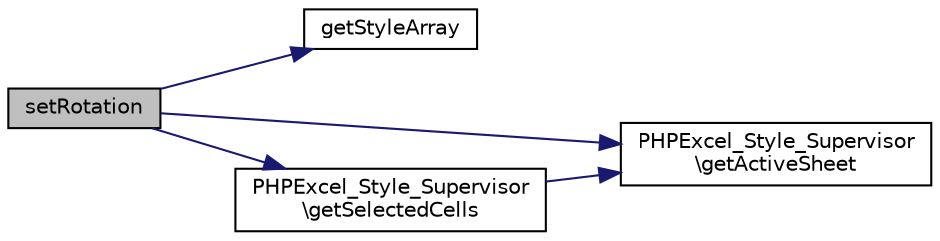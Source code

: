 digraph "setRotation"
{
  edge [fontname="Helvetica",fontsize="10",labelfontname="Helvetica",labelfontsize="10"];
  node [fontname="Helvetica",fontsize="10",shape=record];
  rankdir="LR";
  Node81 [label="setRotation",height=0.2,width=0.4,color="black", fillcolor="grey75", style="filled", fontcolor="black"];
  Node81 -> Node82 [color="midnightblue",fontsize="10",style="solid",fontname="Helvetica"];
  Node82 [label="getStyleArray",height=0.2,width=0.4,color="black", fillcolor="white", style="filled",URL="$class_p_h_p_excel___style___fill.html#af6c54f6a9dcec97e4b2e1bf4fb4d9092"];
  Node81 -> Node83 [color="midnightblue",fontsize="10",style="solid",fontname="Helvetica"];
  Node83 [label="PHPExcel_Style_Supervisor\l\\getActiveSheet",height=0.2,width=0.4,color="black", fillcolor="white", style="filled",URL="$class_p_h_p_excel___style___supervisor.html#aec8f52691db1a69bb76b089bdae0c8e6"];
  Node81 -> Node84 [color="midnightblue",fontsize="10",style="solid",fontname="Helvetica"];
  Node84 [label="PHPExcel_Style_Supervisor\l\\getSelectedCells",height=0.2,width=0.4,color="black", fillcolor="white", style="filled",URL="$class_p_h_p_excel___style___supervisor.html#ab17aa77ef10e750a08120fbf6f965eb2"];
  Node84 -> Node83 [color="midnightblue",fontsize="10",style="solid",fontname="Helvetica"];
}
